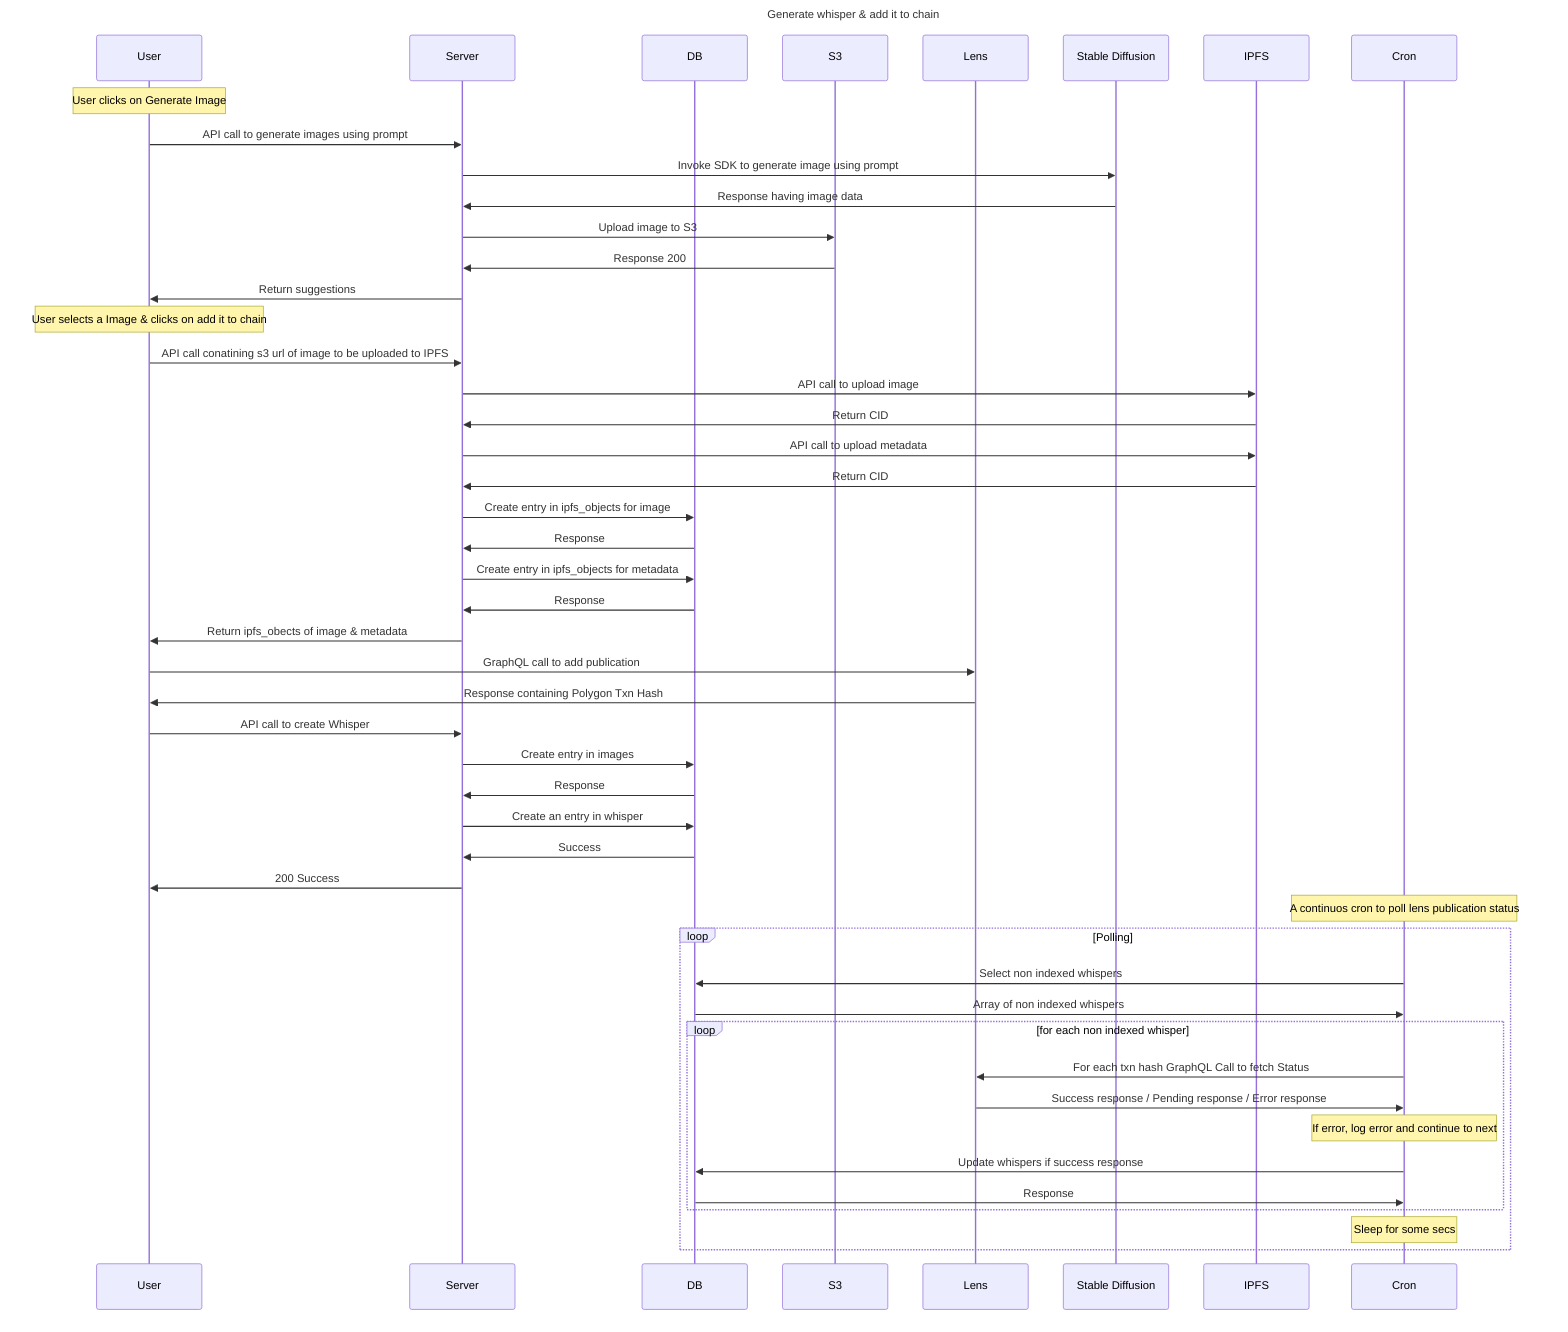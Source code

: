 %% Documentation: https://mermaid-js.github.io/mermaid/#/sequenceDiagram
%% Editor: https://mermaid.live/edit

sequenceDiagram
title Generate whisper & add it to chain

participant Browser as User
participant Server
participant DB
participant S3

participant Lens
participant SD as Stable Diffusion
participant Ipfs as IPFS

participant Cron

Note over Browser: User clicks on Generate Image

Browser->>Server: API call to generate images using prompt
Server->> SD: Invoke SDK to generate image using prompt
SD->>Server: Response having image data
Server->>S3: Upload image to S3
S3->>Server: Response 200
Server->>Browser: Return suggestions

Note over Browser: User selects a Image & clicks on add it to chain

Browser->>Server: API call conatining s3 url of image to be uploaded to IPFS
Server->>Ipfs: API call to upload image
Ipfs->>Server: Return CID
Server->>Ipfs: API call to upload metadata
Ipfs->>Server: Return CID
Server->>DB: Create entry in ipfs_objects for image
DB->>Server: Response
Server->>DB: Create entry in ipfs_objects for metadata
DB->>Server: Response

Server->>Browser: Return ipfs_obects of image & metadata

Browser->>Lens: GraphQL call to add publication
Lens->>Browser: Response containing Polygon Txn Hash

Browser->>Server: API call to create Whisper 
Server->>DB: Create entry in images
DB->>Server: Response

Server->>DB: Create an entry in whisper
DB->>Server: Success
Server->>Browser: 200 Success

Note over Cron: A continuos cron to poll lens publication status
loop Polling
    Cron->>DB: Select non indexed whispers
    DB->>Cron: Array of non indexed whispers
    loop for each non indexed whisper
        Cron->>Lens: For each txn hash GraphQL Call to fetch Status
        Lens->>Cron: Success response / Pending response / Error response
        Note over Cron: If error, log error and continue to next
        Cron->>DB: Update whispers if success response
        DB->>Cron: Response
    end
    Note over Cron: Sleep for some secs
end